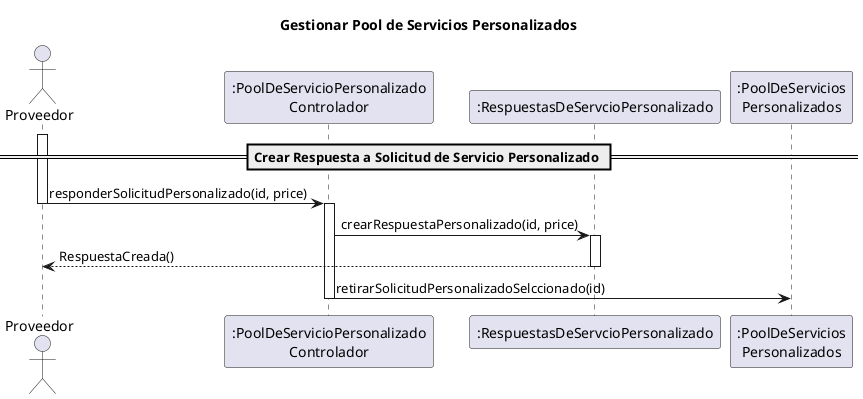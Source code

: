 @startuml

title Gestionar Pool de Servicios Personalizados

actor Proveedor

participant ":PoolDeServicioPersonalizado\nControlador" as Controlador
participant ":RespuestasDeServcioPersonalizado" as Respuesta
participant ":PoolDeServicios\nPersonalizados" as Pool


== Crear Respuesta a Solicitud de Servicio Personalizado ==
activate Proveedor
Proveedor -> Controlador : responderSolicitudPersonalizado(id, price)
deactivate Proveedor
activate Controlador
Controlador -> Respuesta : crearRespuestaPersonalizado(id, price)
activate Respuesta
Respuesta --> Proveedor : RespuestaCreada()
deactivate Respuesta
Controlador -> Pool : retirarSolicitudPersonalizadoSelccionado(id)
deactivate Controlador




@enduml
